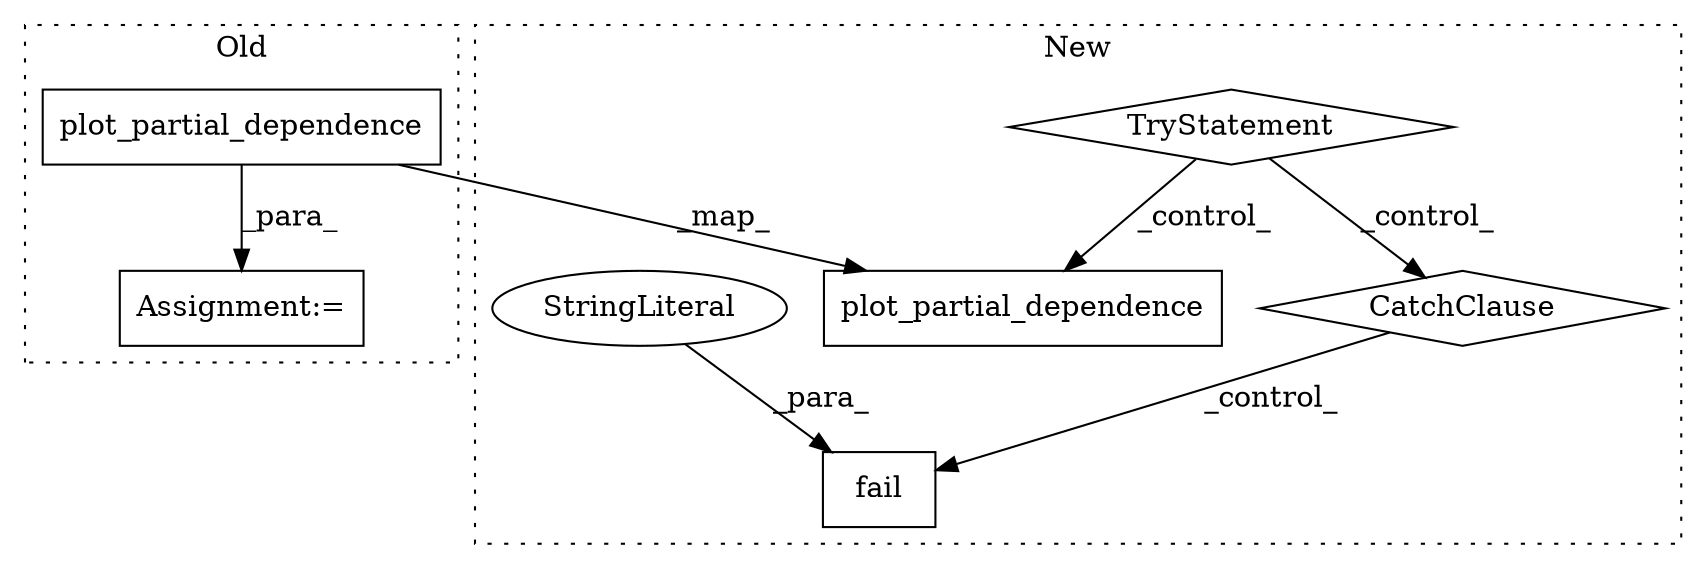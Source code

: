 digraph G {
subgraph cluster0 {
1 [label="plot_partial_dependence" a="32" s="9096,9187" l="24,1" shape="box"];
6 [label="Assignment:=" a="7" s="9059" l="1" shape="box"];
label = "Old";
style="dotted";
}
subgraph cluster1 {
2 [label="plot_partial_dependence" a="32" s="9253,9344" l="24,1" shape="box"];
3 [label="TryStatement" a="54" s="9205" l="4" shape="diamond"];
4 [label="fail" a="32" s="9403,9436" l="5,1" shape="box"];
5 [label="CatchClause" a="12" s="9354,9388" l="11,2" shape="diamond"];
7 [label="StringLiteral" a="45" s="9408" l="28" shape="ellipse"];
label = "New";
style="dotted";
}
1 -> 2 [label="_map_"];
1 -> 6 [label="_para_"];
3 -> 2 [label="_control_"];
3 -> 5 [label="_control_"];
5 -> 4 [label="_control_"];
7 -> 4 [label="_para_"];
}